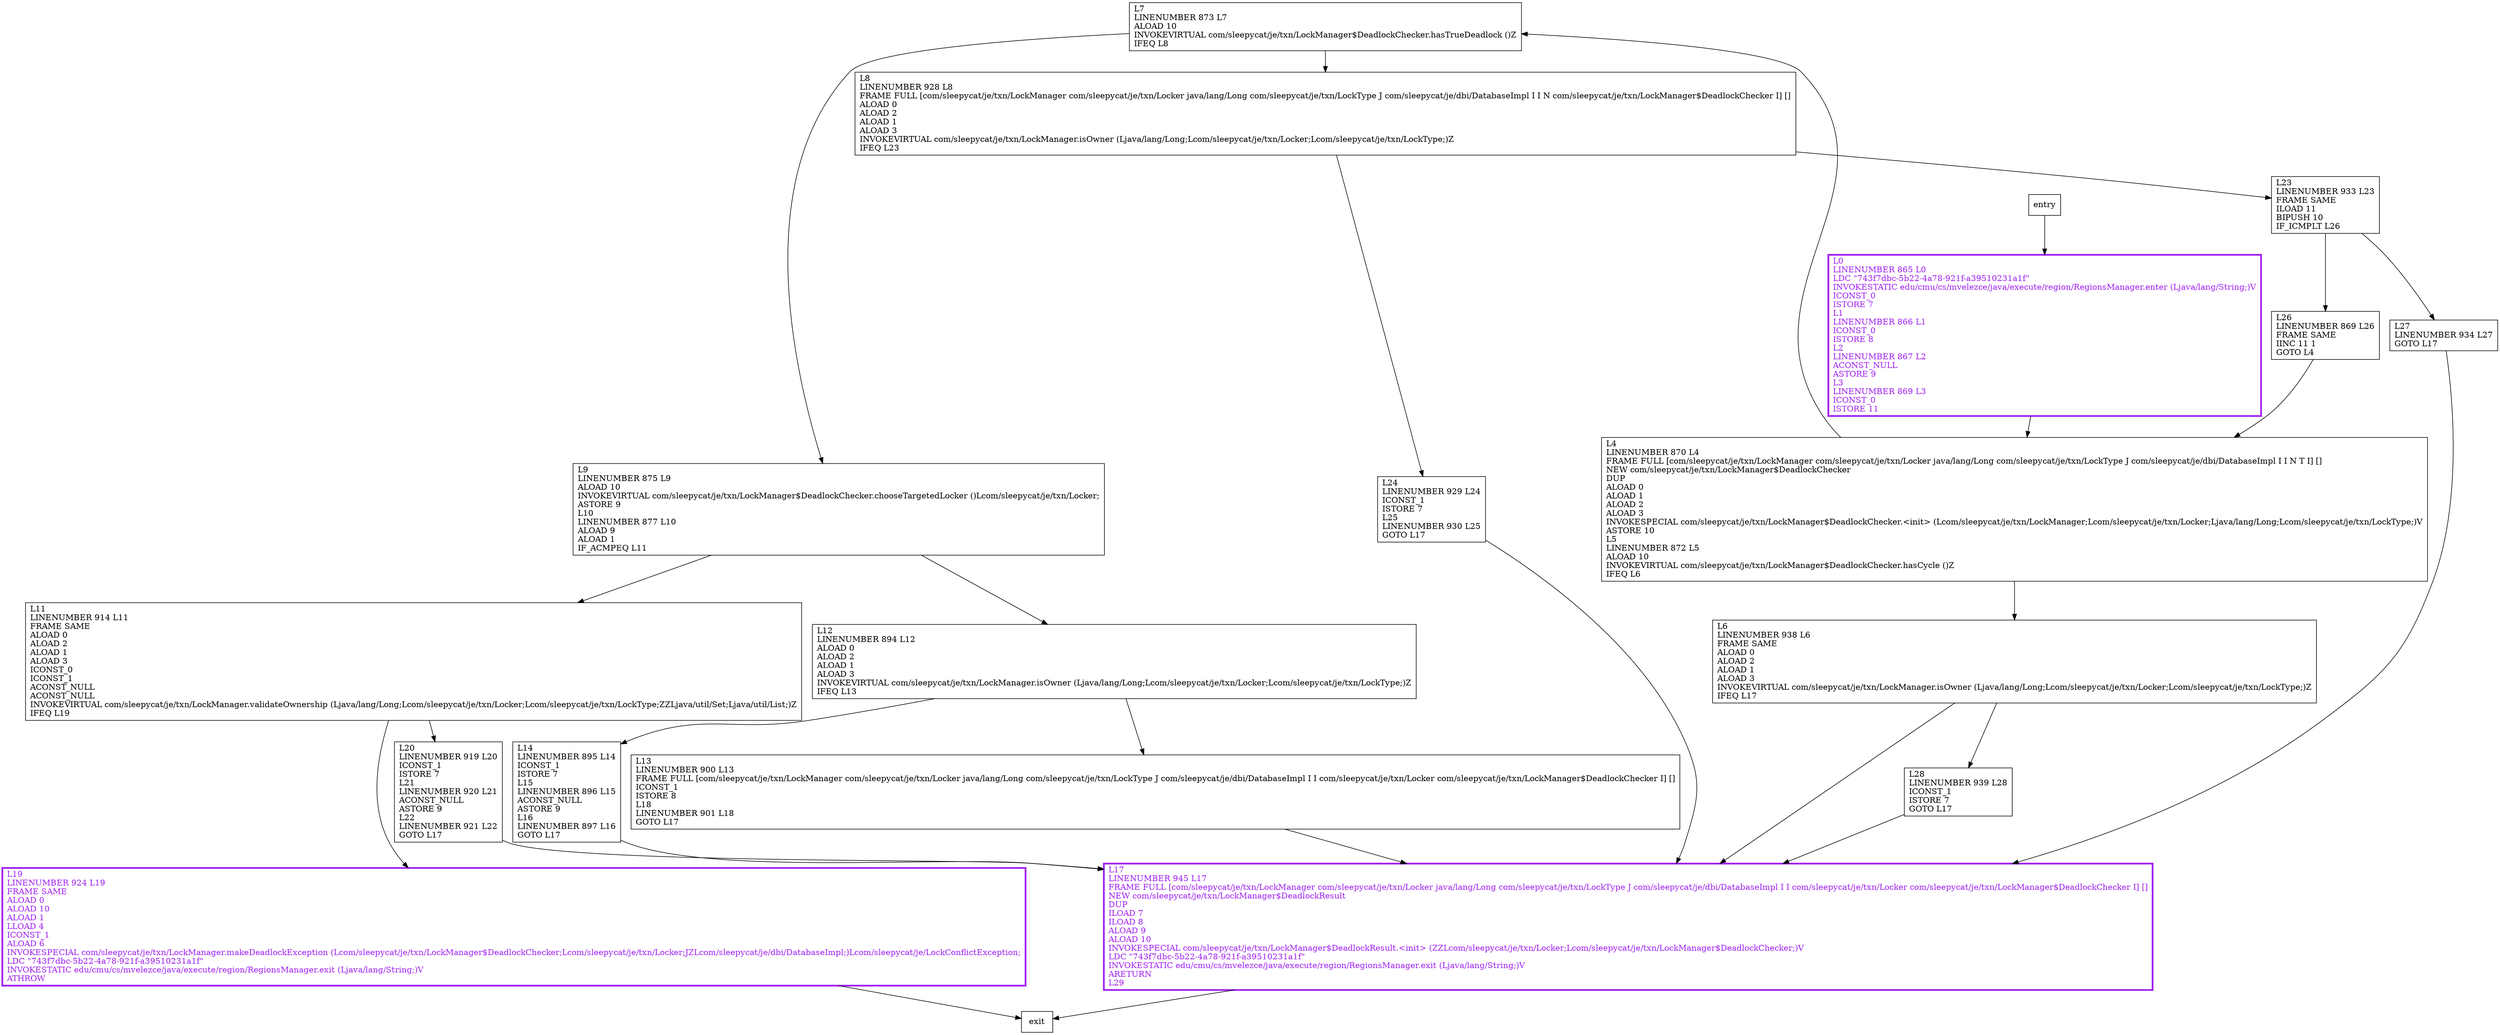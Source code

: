 digraph checkAndHandleDeadlock {
node [shape=record];
1856877810 [label="L20\lLINENUMBER 919 L20\lICONST_1\lISTORE 7\lL21\lLINENUMBER 920 L21\lACONST_NULL\lASTORE 9\lL22\lLINENUMBER 921 L22\lGOTO L17\l"];
1828962879 [label="L24\lLINENUMBER 929 L24\lICONST_1\lISTORE 7\lL25\lLINENUMBER 930 L25\lGOTO L17\l"];
1076893089 [label="L0\lLINENUMBER 865 L0\lLDC \"743f7dbc-5b22-4a78-921f-a39510231a1f\"\lINVOKESTATIC edu/cmu/cs/mvelezce/java/execute/region/RegionsManager.enter (Ljava/lang/String;)V\lICONST_0\lISTORE 7\lL1\lLINENUMBER 866 L1\lICONST_0\lISTORE 8\lL2\lLINENUMBER 867 L2\lACONST_NULL\lASTORE 9\lL3\lLINENUMBER 869 L3\lICONST_0\lISTORE 11\l"];
1792003796 [label="L11\lLINENUMBER 914 L11\lFRAME SAME\lALOAD 0\lALOAD 2\lALOAD 1\lALOAD 3\lICONST_0\lICONST_1\lACONST_NULL\lACONST_NULL\lINVOKEVIRTUAL com/sleepycat/je/txn/LockManager.validateOwnership (Ljava/lang/Long;Lcom/sleepycat/je/txn/Locker;Lcom/sleepycat/je/txn/LockType;ZZLjava/util/Set;Ljava/util/List;)Z\lIFEQ L19\l"];
906853380 [label="L6\lLINENUMBER 938 L6\lFRAME SAME\lALOAD 0\lALOAD 2\lALOAD 1\lALOAD 3\lINVOKEVIRTUAL com/sleepycat/je/txn/LockManager.isOwner (Ljava/lang/Long;Lcom/sleepycat/je/txn/Locker;Lcom/sleepycat/je/txn/LockType;)Z\lIFEQ L17\l"];
1210956171 [label="L28\lLINENUMBER 939 L28\lICONST_1\lISTORE 7\lGOTO L17\l"];
2046852104 [label="L17\lLINENUMBER 945 L17\lFRAME FULL [com/sleepycat/je/txn/LockManager com/sleepycat/je/txn/Locker java/lang/Long com/sleepycat/je/txn/LockType J com/sleepycat/je/dbi/DatabaseImpl I I com/sleepycat/je/txn/Locker com/sleepycat/je/txn/LockManager$DeadlockChecker I] []\lNEW com/sleepycat/je/txn/LockManager$DeadlockResult\lDUP\lILOAD 7\lILOAD 8\lALOAD 9\lALOAD 10\lINVOKESPECIAL com/sleepycat/je/txn/LockManager$DeadlockResult.\<init\> (ZZLcom/sleepycat/je/txn/Locker;Lcom/sleepycat/je/txn/LockManager$DeadlockChecker;)V\lLDC \"743f7dbc-5b22-4a78-921f-a39510231a1f\"\lINVOKESTATIC edu/cmu/cs/mvelezce/java/execute/region/RegionsManager.exit (Ljava/lang/String;)V\lARETURN\lL29\l"];
1985018489 [label="L8\lLINENUMBER 928 L8\lFRAME FULL [com/sleepycat/je/txn/LockManager com/sleepycat/je/txn/Locker java/lang/Long com/sleepycat/je/txn/LockType J com/sleepycat/je/dbi/DatabaseImpl I I N com/sleepycat/je/txn/LockManager$DeadlockChecker I] []\lALOAD 0\lALOAD 2\lALOAD 1\lALOAD 3\lINVOKEVIRTUAL com/sleepycat/je/txn/LockManager.isOwner (Ljava/lang/Long;Lcom/sleepycat/je/txn/Locker;Lcom/sleepycat/je/txn/LockType;)Z\lIFEQ L23\l"];
913878981 [label="L14\lLINENUMBER 895 L14\lICONST_1\lISTORE 7\lL15\lLINENUMBER 896 L15\lACONST_NULL\lASTORE 9\lL16\lLINENUMBER 897 L16\lGOTO L17\l"];
1003263735 [label="L26\lLINENUMBER 869 L26\lFRAME SAME\lIINC 11 1\lGOTO L4\l"];
457011910 [label="L13\lLINENUMBER 900 L13\lFRAME FULL [com/sleepycat/je/txn/LockManager com/sleepycat/je/txn/Locker java/lang/Long com/sleepycat/je/txn/LockType J com/sleepycat/je/dbi/DatabaseImpl I I com/sleepycat/je/txn/Locker com/sleepycat/je/txn/LockManager$DeadlockChecker I] []\lICONST_1\lISTORE 8\lL18\lLINENUMBER 901 L18\lGOTO L17\l"];
337249195 [label="L23\lLINENUMBER 933 L23\lFRAME SAME\lILOAD 11\lBIPUSH 10\lIF_ICMPLT L26\l"];
314519220 [label="L7\lLINENUMBER 873 L7\lALOAD 10\lINVOKEVIRTUAL com/sleepycat/je/txn/LockManager$DeadlockChecker.hasTrueDeadlock ()Z\lIFEQ L8\l"];
395522046 [label="L27\lLINENUMBER 934 L27\lGOTO L17\l"];
931101027 [label="L12\lLINENUMBER 894 L12\lALOAD 0\lALOAD 2\lALOAD 1\lALOAD 3\lINVOKEVIRTUAL com/sleepycat/je/txn/LockManager.isOwner (Ljava/lang/Long;Lcom/sleepycat/je/txn/Locker;Lcom/sleepycat/je/txn/LockType;)Z\lIFEQ L13\l"];
519454883 [label="L19\lLINENUMBER 924 L19\lFRAME SAME\lALOAD 0\lALOAD 10\lALOAD 1\lLLOAD 4\lICONST_1\lALOAD 6\lINVOKESPECIAL com/sleepycat/je/txn/LockManager.makeDeadlockException (Lcom/sleepycat/je/txn/LockManager$DeadlockChecker;Lcom/sleepycat/je/txn/Locker;JZLcom/sleepycat/je/dbi/DatabaseImpl;)Lcom/sleepycat/je/LockConflictException;\lLDC \"743f7dbc-5b22-4a78-921f-a39510231a1f\"\lINVOKESTATIC edu/cmu/cs/mvelezce/java/execute/region/RegionsManager.exit (Ljava/lang/String;)V\lATHROW\l"];
751885959 [label="L4\lLINENUMBER 870 L4\lFRAME FULL [com/sleepycat/je/txn/LockManager com/sleepycat/je/txn/Locker java/lang/Long com/sleepycat/je/txn/LockType J com/sleepycat/je/dbi/DatabaseImpl I I N T I] []\lNEW com/sleepycat/je/txn/LockManager$DeadlockChecker\lDUP\lALOAD 0\lALOAD 1\lALOAD 2\lALOAD 3\lINVOKESPECIAL com/sleepycat/je/txn/LockManager$DeadlockChecker.\<init\> (Lcom/sleepycat/je/txn/LockManager;Lcom/sleepycat/je/txn/Locker;Ljava/lang/Long;Lcom/sleepycat/je/txn/LockType;)V\lASTORE 10\lL5\lLINENUMBER 872 L5\lALOAD 10\lINVOKEVIRTUAL com/sleepycat/je/txn/LockManager$DeadlockChecker.hasCycle ()Z\lIFEQ L6\l"];
1549674194 [label="L9\lLINENUMBER 875 L9\lALOAD 10\lINVOKEVIRTUAL com/sleepycat/je/txn/LockManager$DeadlockChecker.chooseTargetedLocker ()Lcom/sleepycat/je/txn/Locker;\lASTORE 9\lL10\lLINENUMBER 877 L10\lALOAD 9\lALOAD 1\lIF_ACMPEQ L11\l"];
entry;
exit;
1856877810 -> 2046852104
1828962879 -> 2046852104
1076893089 -> 751885959
1792003796 -> 1856877810
1792003796 -> 519454883
906853380 -> 1210956171
906853380 -> 2046852104
1210956171 -> 2046852104
2046852104 -> exit
1985018489 -> 1828962879
1985018489 -> 337249195
913878981 -> 2046852104
1003263735 -> 751885959
entry -> 1076893089
457011910 -> 2046852104
337249195 -> 1003263735
337249195 -> 395522046
314519220 -> 1549674194
314519220 -> 1985018489
395522046 -> 2046852104
931101027 -> 913878981
931101027 -> 457011910
519454883 -> exit
751885959 -> 906853380
751885959 -> 314519220
1549674194 -> 1792003796
1549674194 -> 931101027
1076893089[fontcolor="purple", penwidth=3, color="purple"];
519454883[fontcolor="purple", penwidth=3, color="purple"];
2046852104[fontcolor="purple", penwidth=3, color="purple"];
}
